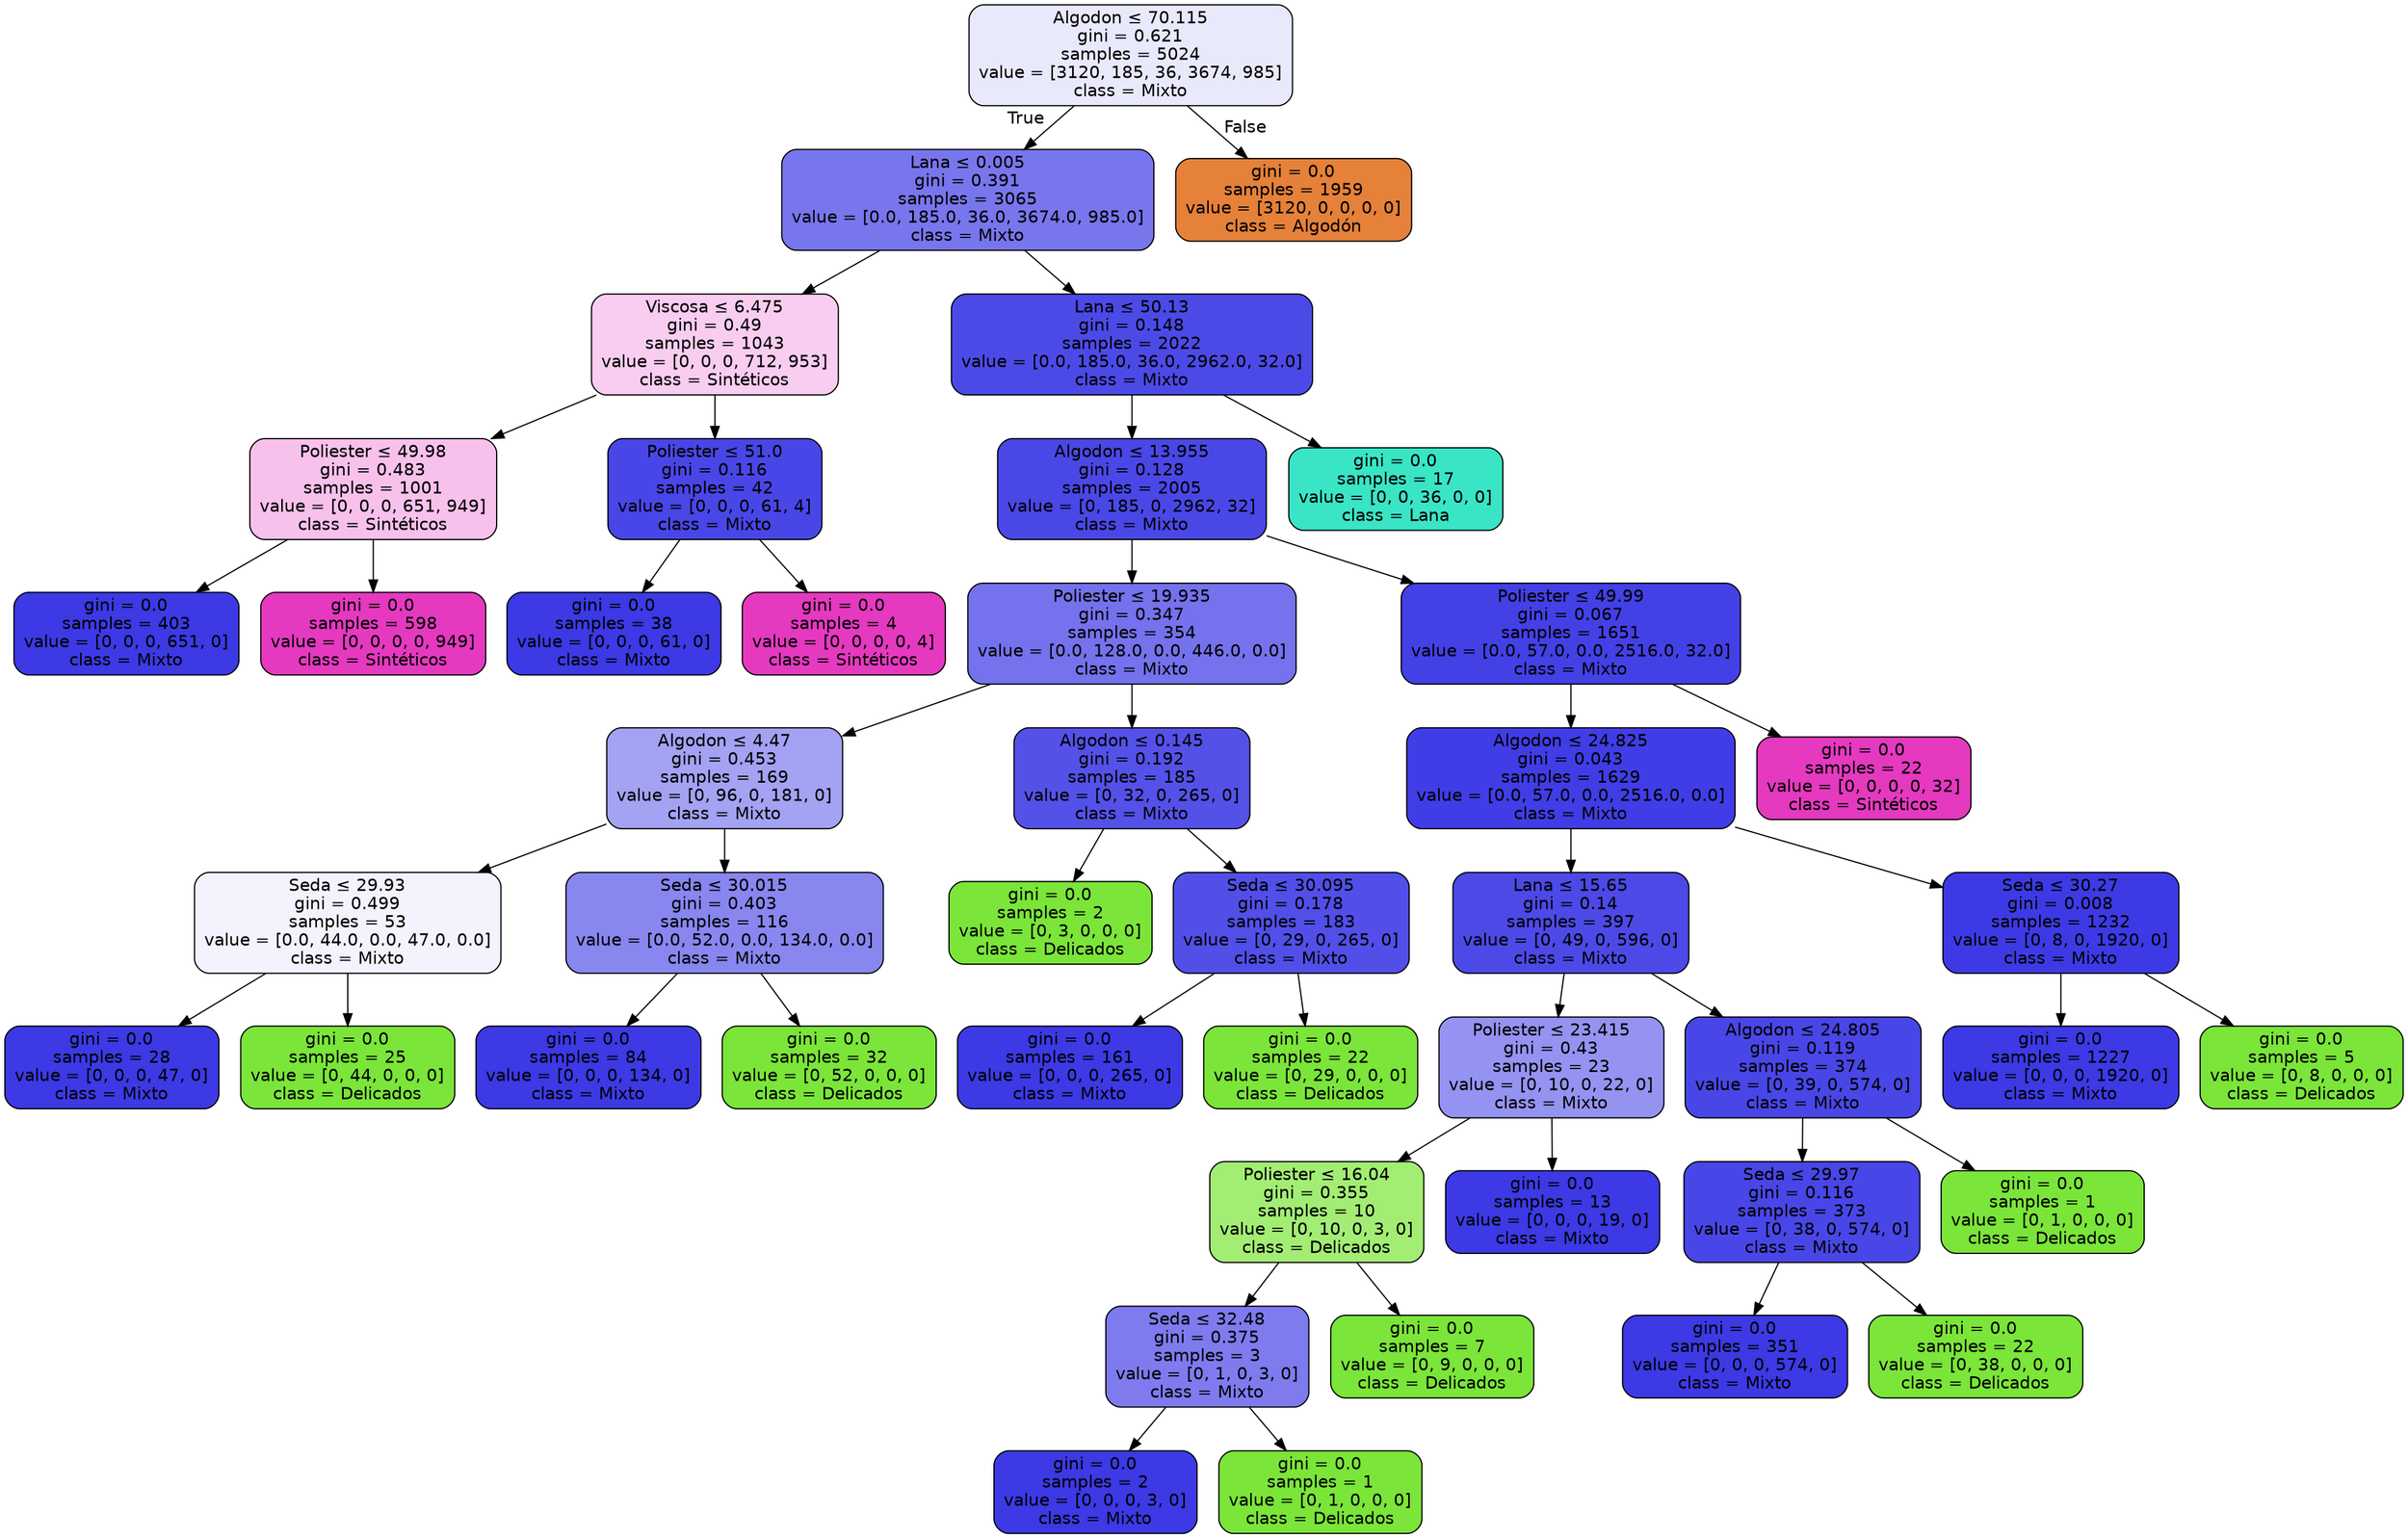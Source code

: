 digraph Tree {
node [shape=box, style="filled, rounded", color="black", fontname="helvetica"] ;
edge [fontname="helvetica"] ;
0 [label=<Algodon &le; 70.115<br/>gini = 0.621<br/>samples = 5024<br/>value = [3120, 185, 36, 3674, 985]<br/>class = Mixto>, fillcolor="#e9e9fc"] ;
1 [label=<Lana &le; 0.005<br/>gini = 0.391<br/>samples = 3065<br/>value = [0.0, 185.0, 36.0, 3674.0, 985.0]<br/>class = Mixto>, fillcolor="#7876ed"] ;
0 -> 1 [labeldistance=2.5, labelangle=45, headlabel="True"] ;
2 [label=<Viscosa &le; 6.475<br/>gini = 0.49<br/>samples = 1043<br/>value = [0, 0, 0, 712, 953]<br/>class = Sintéticos>, fillcolor="#f8cdef"] ;
1 -> 2 ;
3 [label=<Poliester &le; 49.98<br/>gini = 0.483<br/>samples = 1001<br/>value = [0, 0, 0, 651, 949]<br/>class = Sintéticos>, fillcolor="#f7c1eb"] ;
2 -> 3 ;
4 [label=<gini = 0.0<br/>samples = 403<br/>value = [0, 0, 0, 651, 0]<br/>class = Mixto>, fillcolor="#3c39e5"] ;
3 -> 4 ;
5 [label=<gini = 0.0<br/>samples = 598<br/>value = [0, 0, 0, 0, 949]<br/>class = Sintéticos>, fillcolor="#e539c0"] ;
3 -> 5 ;
6 [label=<Poliester &le; 51.0<br/>gini = 0.116<br/>samples = 42<br/>value = [0, 0, 0, 61, 4]<br/>class = Mixto>, fillcolor="#4946e7"] ;
2 -> 6 ;
7 [label=<gini = 0.0<br/>samples = 38<br/>value = [0, 0, 0, 61, 0]<br/>class = Mixto>, fillcolor="#3c39e5"] ;
6 -> 7 ;
8 [label=<gini = 0.0<br/>samples = 4<br/>value = [0, 0, 0, 0, 4]<br/>class = Sintéticos>, fillcolor="#e539c0"] ;
6 -> 8 ;
9 [label=<Lana &le; 50.13<br/>gini = 0.148<br/>samples = 2022<br/>value = [0.0, 185.0, 36.0, 2962.0, 32.0]<br/>class = Mixto>, fillcolor="#4c4ae7"] ;
1 -> 9 ;
10 [label=<Algodon &le; 13.955<br/>gini = 0.128<br/>samples = 2005<br/>value = [0, 185, 0, 2962, 32]<br/>class = Mixto>, fillcolor="#4a47e7"] ;
9 -> 10 ;
11 [label=<Poliester &le; 19.935<br/>gini = 0.347<br/>samples = 354<br/>value = [0.0, 128.0, 0.0, 446.0, 0.0]<br/>class = Mixto>, fillcolor="#7472ec"] ;
10 -> 11 ;
12 [label=<Algodon &le; 4.47<br/>gini = 0.453<br/>samples = 169<br/>value = [0, 96, 0, 181, 0]<br/>class = Mixto>, fillcolor="#a3a2f3"] ;
11 -> 12 ;
13 [label=<Seda &le; 29.93<br/>gini = 0.499<br/>samples = 53<br/>value = [0.0, 44.0, 0.0, 47.0, 0.0]<br/>class = Mixto>, fillcolor="#f3f2fd"] ;
12 -> 13 ;
14 [label=<gini = 0.0<br/>samples = 28<br/>value = [0, 0, 0, 47, 0]<br/>class = Mixto>, fillcolor="#3c39e5"] ;
13 -> 14 ;
15 [label=<gini = 0.0<br/>samples = 25<br/>value = [0, 44, 0, 0, 0]<br/>class = Delicados>, fillcolor="#7be539"] ;
13 -> 15 ;
16 [label=<Seda &le; 30.015<br/>gini = 0.403<br/>samples = 116<br/>value = [0.0, 52.0, 0.0, 134.0, 0.0]<br/>class = Mixto>, fillcolor="#8886ef"] ;
12 -> 16 ;
17 [label=<gini = 0.0<br/>samples = 84<br/>value = [0, 0, 0, 134, 0]<br/>class = Mixto>, fillcolor="#3c39e5"] ;
16 -> 17 ;
18 [label=<gini = 0.0<br/>samples = 32<br/>value = [0, 52, 0, 0, 0]<br/>class = Delicados>, fillcolor="#7be539"] ;
16 -> 18 ;
19 [label=<Algodon &le; 0.145<br/>gini = 0.192<br/>samples = 185<br/>value = [0, 32, 0, 265, 0]<br/>class = Mixto>, fillcolor="#5451e8"] ;
11 -> 19 ;
20 [label=<gini = 0.0<br/>samples = 2<br/>value = [0, 3, 0, 0, 0]<br/>class = Delicados>, fillcolor="#7be539"] ;
19 -> 20 ;
21 [label=<Seda &le; 30.095<br/>gini = 0.178<br/>samples = 183<br/>value = [0, 29, 0, 265, 0]<br/>class = Mixto>, fillcolor="#514fe8"] ;
19 -> 21 ;
22 [label=<gini = 0.0<br/>samples = 161<br/>value = [0, 0, 0, 265, 0]<br/>class = Mixto>, fillcolor="#3c39e5"] ;
21 -> 22 ;
23 [label=<gini = 0.0<br/>samples = 22<br/>value = [0, 29, 0, 0, 0]<br/>class = Delicados>, fillcolor="#7be539"] ;
21 -> 23 ;
24 [label=<Poliester &le; 49.99<br/>gini = 0.067<br/>samples = 1651<br/>value = [0.0, 57.0, 0.0, 2516.0, 32.0]<br/>class = Mixto>, fillcolor="#4340e6"] ;
10 -> 24 ;
25 [label=<Algodon &le; 24.825<br/>gini = 0.043<br/>samples = 1629<br/>value = [0.0, 57.0, 0.0, 2516.0, 0.0]<br/>class = Mixto>, fillcolor="#403de6"] ;
24 -> 25 ;
26 [label=<Lana &le; 15.65<br/>gini = 0.14<br/>samples = 397<br/>value = [0, 49, 0, 596, 0]<br/>class = Mixto>, fillcolor="#4c49e7"] ;
25 -> 26 ;
27 [label=<Poliester &le; 23.415<br/>gini = 0.43<br/>samples = 23<br/>value = [0, 10, 0, 22, 0]<br/>class = Mixto>, fillcolor="#9593f1"] ;
26 -> 27 ;
28 [label=<Poliester &le; 16.04<br/>gini = 0.355<br/>samples = 10<br/>value = [0, 10, 0, 3, 0]<br/>class = Delicados>, fillcolor="#a3ed74"] ;
27 -> 28 ;
29 [label=<Seda &le; 32.48<br/>gini = 0.375<br/>samples = 3<br/>value = [0, 1, 0, 3, 0]<br/>class = Mixto>, fillcolor="#7d7bee"] ;
28 -> 29 ;
30 [label=<gini = 0.0<br/>samples = 2<br/>value = [0, 0, 0, 3, 0]<br/>class = Mixto>, fillcolor="#3c39e5"] ;
29 -> 30 ;
31 [label=<gini = 0.0<br/>samples = 1<br/>value = [0, 1, 0, 0, 0]<br/>class = Delicados>, fillcolor="#7be539"] ;
29 -> 31 ;
32 [label=<gini = 0.0<br/>samples = 7<br/>value = [0, 9, 0, 0, 0]<br/>class = Delicados>, fillcolor="#7be539"] ;
28 -> 32 ;
33 [label=<gini = 0.0<br/>samples = 13<br/>value = [0, 0, 0, 19, 0]<br/>class = Mixto>, fillcolor="#3c39e5"] ;
27 -> 33 ;
34 [label=<Algodon &le; 24.805<br/>gini = 0.119<br/>samples = 374<br/>value = [0, 39, 0, 574, 0]<br/>class = Mixto>, fillcolor="#4946e7"] ;
26 -> 34 ;
35 [label=<Seda &le; 29.97<br/>gini = 0.116<br/>samples = 373<br/>value = [0, 38, 0, 574, 0]<br/>class = Mixto>, fillcolor="#4946e7"] ;
34 -> 35 ;
36 [label=<gini = 0.0<br/>samples = 351<br/>value = [0, 0, 0, 574, 0]<br/>class = Mixto>, fillcolor="#3c39e5"] ;
35 -> 36 ;
37 [label=<gini = 0.0<br/>samples = 22<br/>value = [0, 38, 0, 0, 0]<br/>class = Delicados>, fillcolor="#7be539"] ;
35 -> 37 ;
38 [label=<gini = 0.0<br/>samples = 1<br/>value = [0, 1, 0, 0, 0]<br/>class = Delicados>, fillcolor="#7be539"] ;
34 -> 38 ;
39 [label=<Seda &le; 30.27<br/>gini = 0.008<br/>samples = 1232<br/>value = [0, 8, 0, 1920, 0]<br/>class = Mixto>, fillcolor="#3d3ae5"] ;
25 -> 39 ;
40 [label=<gini = 0.0<br/>samples = 1227<br/>value = [0, 0, 0, 1920, 0]<br/>class = Mixto>, fillcolor="#3c39e5"] ;
39 -> 40 ;
41 [label=<gini = 0.0<br/>samples = 5<br/>value = [0, 8, 0, 0, 0]<br/>class = Delicados>, fillcolor="#7be539"] ;
39 -> 41 ;
42 [label=<gini = 0.0<br/>samples = 22<br/>value = [0, 0, 0, 0, 32]<br/>class = Sintéticos>, fillcolor="#e539c0"] ;
24 -> 42 ;
43 [label=<gini = 0.0<br/>samples = 17<br/>value = [0, 0, 36, 0, 0]<br/>class = Lana>, fillcolor="#39e5c5"] ;
9 -> 43 ;
44 [label=<gini = 0.0<br/>samples = 1959<br/>value = [3120, 0, 0, 0, 0]<br/>class = Algodón>, fillcolor="#e58139"] ;
0 -> 44 [labeldistance=2.5, labelangle=-45, headlabel="False"] ;
}